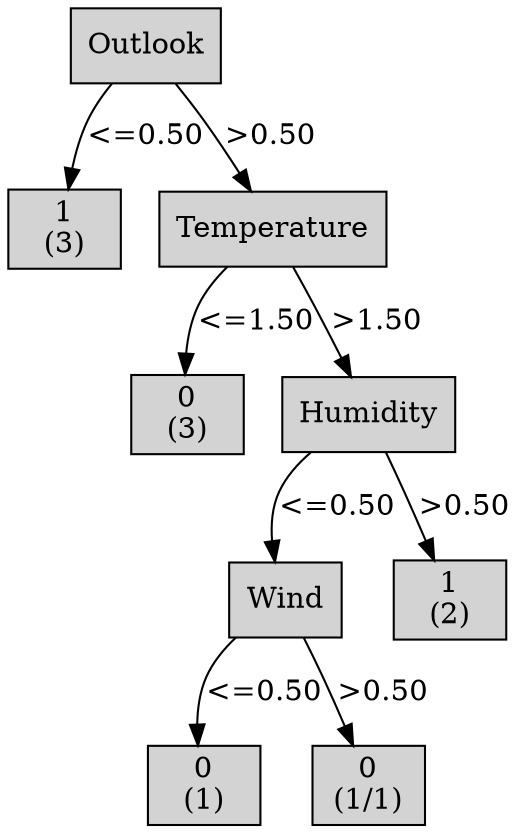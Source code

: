 digraph ID3_Tree {
"0" [shape=box, style=filled, label="Outlook
", weight=1]
"1" [shape=box, style=filled, label="1
(3)
", weight=2]
0 -> 1 [ label = "<=0.50"];
"2" [shape=box, style=filled, label="Temperature
", weight=2]
0 -> 2 [ label = ">0.50"];
"3" [shape=box, style=filled, label="0
(3)
", weight=3]
2 -> 3 [ label = "<=1.50"];
"4" [shape=box, style=filled, label="Humidity
", weight=3]
2 -> 4 [ label = ">1.50"];
"5" [shape=box, style=filled, label="Wind
", weight=4]
4 -> 5 [ label = "<=0.50"];
"6" [shape=box, style=filled, label="0
(1)
", weight=5]
5 -> 6 [ label = "<=0.50"];
"7" [shape=box, style=filled, label="0
(1/1)
", weight=5]
5 -> 7 [ label = ">0.50"];
"8" [shape=box, style=filled, label="1
(2)
", weight=4]
4 -> 8 [ label = ">0.50"];
{rank=same; 0;};
{rank=same; 1;2;};
{rank=same; 3;4;};
{rank=same; 5;8;};
{rank=same; 6;7;};
}